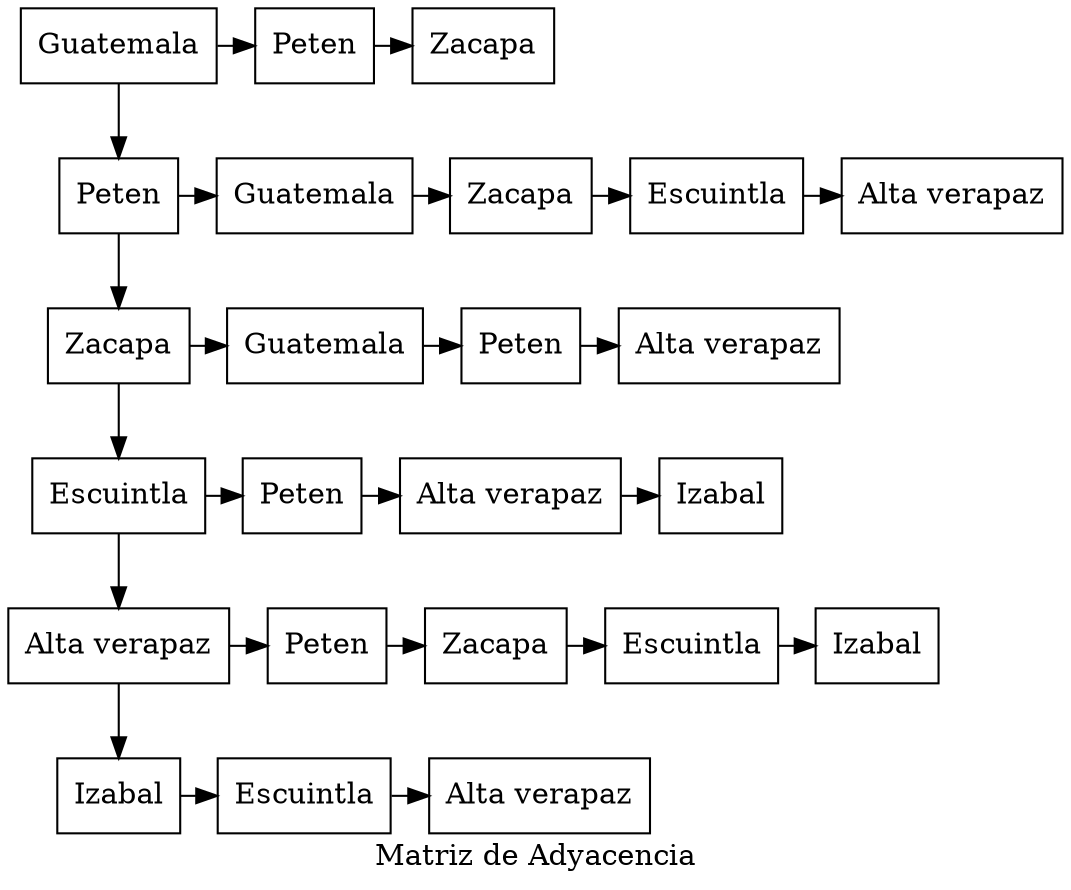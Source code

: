 digraph G {
node [shape="box"]
label = "Matriz de Adyacencia"
nodo1[label = "Guatemala"];
nodo2[label = "Peten"];
nodo3[label = "Zacapa"];
nodo4[label = "Escuintla"];
nodo5[label = "Alta verapaz"];
nodo6[label = "Izabal"];
nodo1 -> nodo2;
nodo2 -> nodo3;
nodo3 -> nodo4;
nodo4 -> nodo5;
nodo5 -> nodo6;
nodo12[label = "Peten"];
nodo13[label = "Zacapa"];
nodo21[label = "Guatemala"];
nodo23[label = "Zacapa"];
nodo24[label = "Escuintla"];
nodo25[label = "Alta verapaz"];
nodo31[label = "Guatemala"];
nodo32[label = "Peten"];
nodo35[label = "Alta verapaz"];
nodo42[label = "Peten"];
nodo45[label = "Alta verapaz"];
nodo46[label = "Izabal"];
nodo52[label = "Peten"];
nodo53[label = "Zacapa"];
nodo54[label = "Escuintla"];
nodo56[label = "Izabal"];
nodo64[label = "Escuintla"];
nodo65[label = "Alta verapaz"];
rank = same{nodo1 -> nodo12};
rank = same{nodo12 -> nodo13};
rank = same{nodo2 -> nodo21};
rank = same{nodo21 -> nodo23};
rank = same{nodo23 -> nodo24};
rank = same{nodo24 -> nodo25};
rank = same{nodo3 -> nodo31};
rank = same{nodo31 -> nodo32};
rank = same{nodo32 -> nodo35};
rank = same{nodo4 -> nodo42};
rank = same{nodo42 -> nodo45};
rank = same{nodo45 -> nodo46};
rank = same{nodo5 -> nodo52};
rank = same{nodo52 -> nodo53};
rank = same{nodo53 -> nodo54};
rank = same{nodo54 -> nodo56};
rank = same{nodo6 -> nodo64};
rank = same{nodo64 -> nodo65};

}
